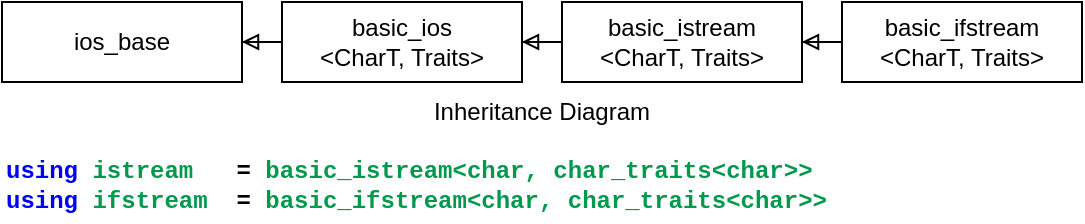 <mxfile version="20.7.4" type="device"><diagram id="eh8iBFkbhP007cW8OTah" name="Page-1"><mxGraphModel dx="802" dy="461" grid="0" gridSize="10" guides="1" tooltips="1" connect="1" arrows="1" fold="1" page="1" pageScale="1" pageWidth="1169" pageHeight="1654" math="0" shadow="0"><root><mxCell id="0"/><mxCell id="1" parent="0"/><mxCell id="raw391oNNgniRRX16fPC-1" value="ios_base" style="rounded=0;whiteSpace=wrap;html=1;" vertex="1" parent="1"><mxGeometry x="80" y="260" width="120" height="40" as="geometry"/></mxCell><mxCell id="raw391oNNgniRRX16fPC-5" style="edgeStyle=orthogonalEdgeStyle;rounded=0;orthogonalLoop=1;jettySize=auto;html=1;entryX=1;entryY=0.5;entryDx=0;entryDy=0;endArrow=block;endFill=0;jumpSize=6;" edge="1" parent="1" source="raw391oNNgniRRX16fPC-2" target="raw391oNNgniRRX16fPC-1"><mxGeometry relative="1" as="geometry"/></mxCell><mxCell id="raw391oNNgniRRX16fPC-2" value="basic_ios&lt;br&gt;&amp;lt;CharT, Traits&amp;gt;" style="rounded=0;whiteSpace=wrap;html=1;" vertex="1" parent="1"><mxGeometry x="220" y="260" width="120" height="40" as="geometry"/></mxCell><mxCell id="raw391oNNgniRRX16fPC-7" value="" style="edgeStyle=orthogonalEdgeStyle;rounded=0;jumpSize=6;orthogonalLoop=1;jettySize=auto;html=1;endArrow=block;endFill=0;" edge="1" parent="1" source="raw391oNNgniRRX16fPC-3" target="raw391oNNgniRRX16fPC-2"><mxGeometry relative="1" as="geometry"/></mxCell><mxCell id="raw391oNNgniRRX16fPC-3" value="basic_istream&lt;br&gt;&amp;lt;CharT, Traits&amp;gt;" style="rounded=0;whiteSpace=wrap;html=1;" vertex="1" parent="1"><mxGeometry x="360" y="260" width="120" height="40" as="geometry"/></mxCell><mxCell id="raw391oNNgniRRX16fPC-8" value="" style="edgeStyle=orthogonalEdgeStyle;rounded=0;jumpSize=6;orthogonalLoop=1;jettySize=auto;html=1;endArrow=block;endFill=0;" edge="1" parent="1" source="raw391oNNgniRRX16fPC-4" target="raw391oNNgniRRX16fPC-3"><mxGeometry relative="1" as="geometry"/></mxCell><mxCell id="raw391oNNgniRRX16fPC-4" value="basic_ifstream&lt;br&gt;&amp;lt;CharT, Traits&amp;gt;" style="rounded=0;whiteSpace=wrap;html=1;" vertex="1" parent="1"><mxGeometry x="500" y="260" width="120" height="40" as="geometry"/></mxCell><mxCell id="raw391oNNgniRRX16fPC-9" value="&lt;font face=&quot;Courier New&quot;&gt;&lt;b&gt;&lt;font color=&quot;#0000ff&quot;&gt;using &lt;/font&gt;&lt;font color=&quot;#00994d&quot;&gt;istream&amp;nbsp; &amp;nbsp;&lt;/font&gt;= &lt;font color=&quot;#00994d&quot;&gt;basic_istream&amp;lt;char, char_traits&amp;lt;char&amp;gt;&amp;gt;&lt;/font&gt;&lt;br&gt;&lt;font color=&quot;#0000ff&quot;&gt;using &lt;/font&gt;&lt;font color=&quot;#00994d&quot;&gt;ifstream&lt;/font&gt;&amp;nbsp; = &lt;font color=&quot;#00994d&quot;&gt;basic_ifstream&amp;lt;char, char_traits&amp;lt;char&amp;gt;&amp;gt;&lt;/font&gt;&lt;/b&gt;&lt;/font&gt;" style="text;whiteSpace=wrap;html=1;" vertex="1" parent="1"><mxGeometry x="80" y="330" width="430" height="40" as="geometry"/></mxCell><mxCell id="raw391oNNgniRRX16fPC-10" value="Inheritance Diagram" style="text;html=1;strokeColor=none;fillColor=none;align=center;verticalAlign=middle;whiteSpace=wrap;rounded=0;" vertex="1" parent="1"><mxGeometry x="250" y="300" width="200" height="30" as="geometry"/></mxCell></root></mxGraphModel></diagram></mxfile>